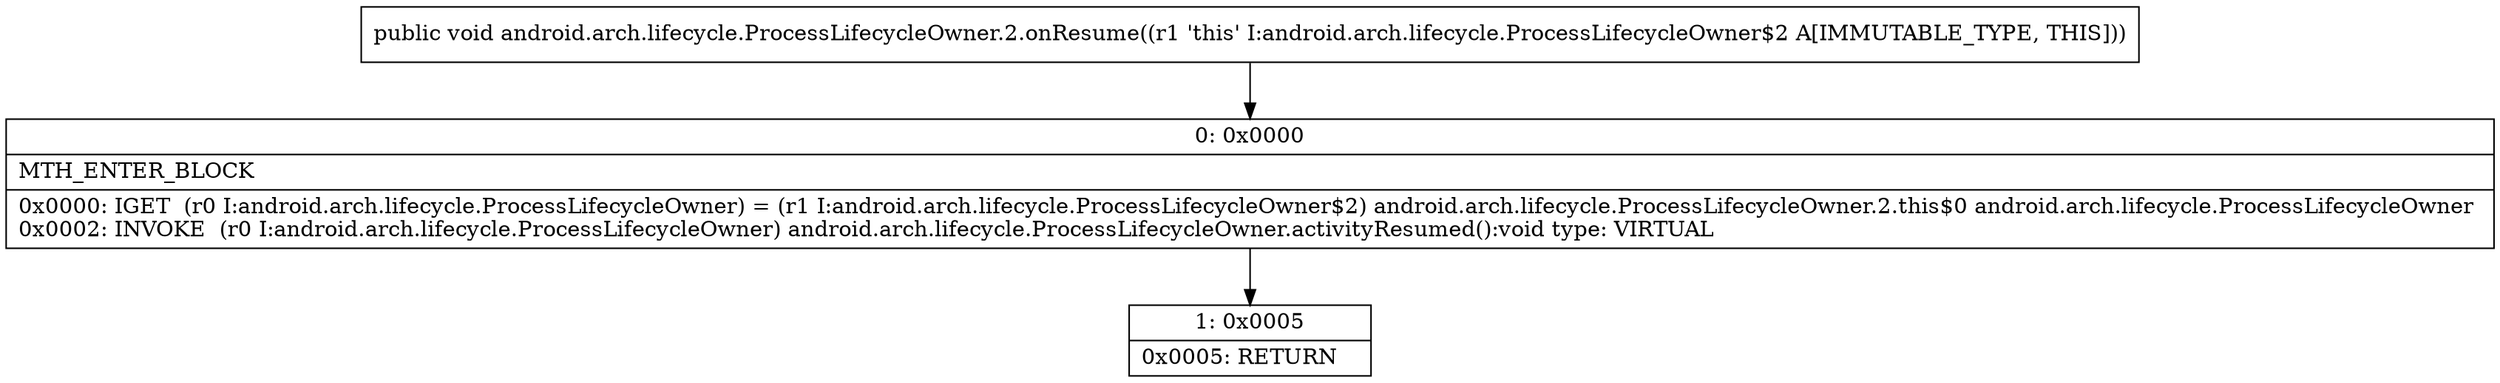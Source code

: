 digraph "CFG forandroid.arch.lifecycle.ProcessLifecycleOwner.2.onResume()V" {
Node_0 [shape=record,label="{0\:\ 0x0000|MTH_ENTER_BLOCK\l|0x0000: IGET  (r0 I:android.arch.lifecycle.ProcessLifecycleOwner) = (r1 I:android.arch.lifecycle.ProcessLifecycleOwner$2) android.arch.lifecycle.ProcessLifecycleOwner.2.this$0 android.arch.lifecycle.ProcessLifecycleOwner \l0x0002: INVOKE  (r0 I:android.arch.lifecycle.ProcessLifecycleOwner) android.arch.lifecycle.ProcessLifecycleOwner.activityResumed():void type: VIRTUAL \l}"];
Node_1 [shape=record,label="{1\:\ 0x0005|0x0005: RETURN   \l}"];
MethodNode[shape=record,label="{public void android.arch.lifecycle.ProcessLifecycleOwner.2.onResume((r1 'this' I:android.arch.lifecycle.ProcessLifecycleOwner$2 A[IMMUTABLE_TYPE, THIS])) }"];
MethodNode -> Node_0;
Node_0 -> Node_1;
}

